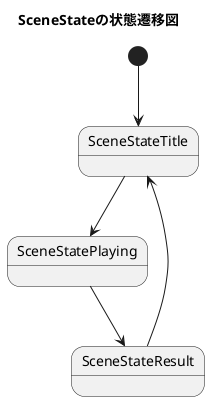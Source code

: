 @startuml SceneStateの状態遷移図
title SceneStateの状態遷移図


[*] --> SceneStateTitle

SceneStateTitle --> SceneStatePlaying

SceneStatePlaying --> SceneStateResult

SceneStateResult --> SceneStateTitle

@enduml

